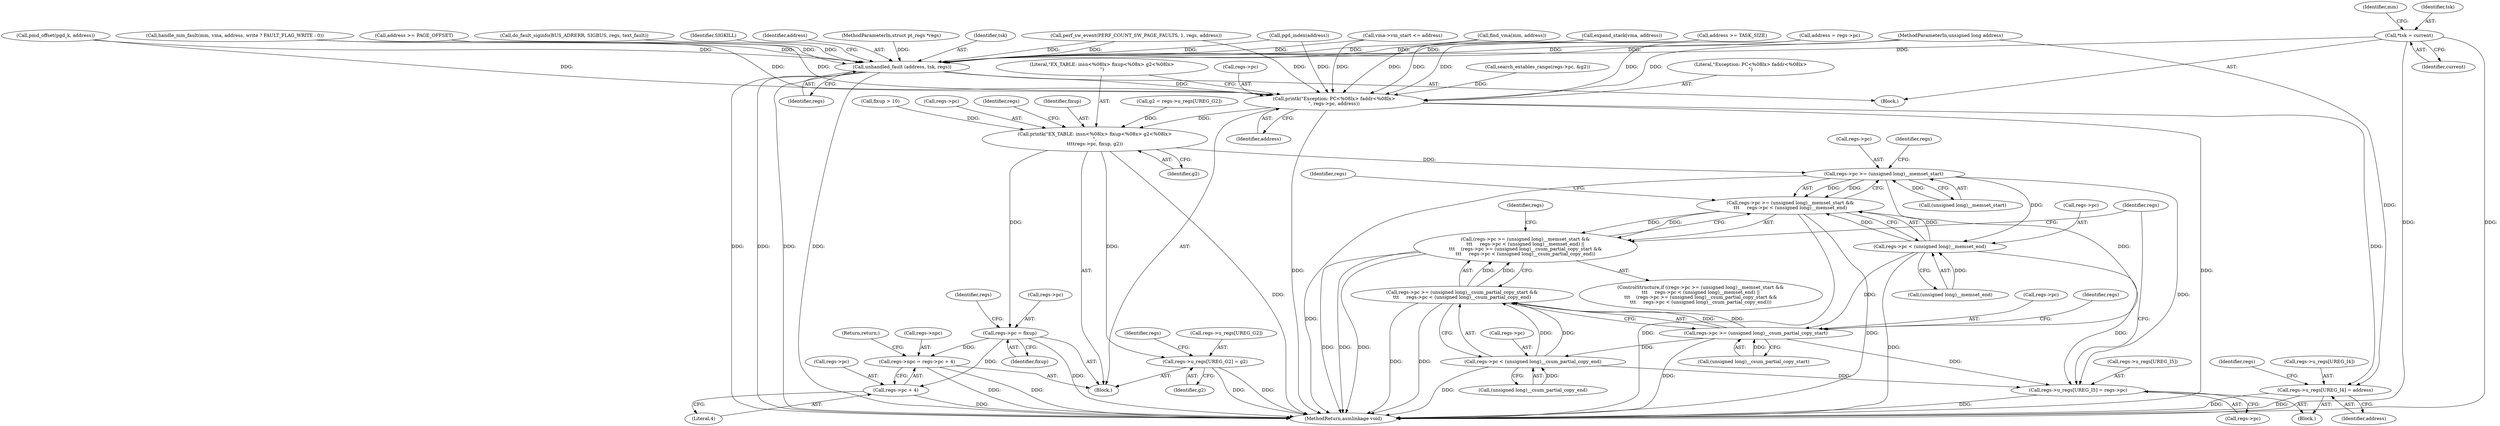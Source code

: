 digraph "0_linux_a8b0ca17b80e92faab46ee7179ba9e99ccb61233_43@pointer" {
"1000120" [label="(Call,*tsk = current)"];
"1000428" [label="(Call,unhandled_fault (address, tsk, regs))"];
"1000344" [label="(Call,printk(\"Exception: PC<%08lx> faddr<%08lx>\n\", regs->pc, address))"];
"1000350" [label="(Call,printk(\"EX_TABLE: insn<%08lx> fixup<%08x> g2<%08lx>\n\",\n\t\t\t\tregs->pc, fixup, g2))"];
"1000360" [label="(Call,regs->pc >= (unsigned long)__memset_start)"];
"1000359" [label="(Call,regs->pc >= (unsigned long)__memset_start &&\n\t\t\t     regs->pc < (unsigned long)__memset_end)"];
"1000358" [label="(Call,(regs->pc >= (unsigned long)__memset_start &&\n\t\t\t     regs->pc < (unsigned long)__memset_end) ||\n\t\t\t    (regs->pc >= (unsigned long)__csum_partial_copy_start &&\n\t\t\t     regs->pc < (unsigned long)__csum_partial_copy_end))"];
"1000367" [label="(Call,regs->pc < (unsigned long)__memset_end)"];
"1000375" [label="(Call,regs->pc >= (unsigned long)__csum_partial_copy_start)"];
"1000374" [label="(Call,regs->pc >= (unsigned long)__csum_partial_copy_start &&\n\t\t\t     regs->pc < (unsigned long)__csum_partial_copy_end)"];
"1000382" [label="(Call,regs->pc < (unsigned long)__csum_partial_copy_end)"];
"1000397" [label="(Call,regs->u_regs[UREG_I5] = regs->pc)"];
"1000406" [label="(Call,regs->u_regs[UREG_G2] = g2)"];
"1000413" [label="(Call,regs->pc = fixup)"];
"1000418" [label="(Call,regs->npc = regs->pc + 4)"];
"1000422" [label="(Call,regs->pc + 4)"];
"1000390" [label="(Call,regs->u_regs[UREG_I4] = address)"];
"1000209" [label="(Call,expand_stack(vma, address))"];
"1000116" [label="(MethodParameterIn,unsigned long address)"];
"1000361" [label="(Call,regs->pc)"];
"1000400" [label="(Identifier,regs)"];
"1000194" [label="(Call,vma->vm_start <= address)"];
"1000452" [label="(Call,do_fault_siginfo(BUS_ADRERR, SIGBUS, regs, text_fault))"];
"1000336" [label="(Call,fixup > 10)"];
"1000409" [label="(Identifier,regs)"];
"1000156" [label="(Call,address >= TASK_SIZE)"];
"1000359" [label="(Call,regs->pc >= (unsigned long)__memset_start &&\n\t\t\t     regs->pc < (unsigned long)__memset_end)"];
"1000329" [label="(Call,search_extables_range(regs->pc, &g2))"];
"1000420" [label="(Identifier,regs)"];
"1000186" [label="(Call,find_vma(mm, address))"];
"1000389" [label="(Block,)"];
"1000367" [label="(Call,regs->pc < (unsigned long)__memset_end)"];
"1000368" [label="(Call,regs->pc)"];
"1000390" [label="(Call,regs->u_regs[UREG_I4] = address)"];
"1000383" [label="(Call,regs->pc)"];
"1000406" [label="(Call,regs->u_regs[UREG_G2] = g2)"];
"1000125" [label="(Identifier,mm)"];
"1000166" [label="(Call,perf_sw_event(PERF_COUNT_SW_PAGE_FAULTS, 1, regs, address))"];
"1000386" [label="(Call,(unsigned long)__csum_partial_copy_end)"];
"1000433" [label="(Identifier,SIGKILL)"];
"1000429" [label="(Identifier,address)"];
"1000534" [label="(MethodReturn,asmlinkage void)"];
"1000120" [label="(Call,*tsk = current)"];
"1000377" [label="(Identifier,regs)"];
"1000357" [label="(ControlStructure,if ((regs->pc >= (unsigned long)__memset_start &&\n\t\t\t     regs->pc < (unsigned long)__memset_end) ||\n\t\t\t    (regs->pc >= (unsigned long)__csum_partial_copy_start &&\n\t\t\t     regs->pc < (unsigned long)__csum_partial_copy_end)))"];
"1000417" [label="(Identifier,fixup)"];
"1000344" [label="(Call,printk(\"Exception: PC<%08lx> faddr<%08lx>\n\", regs->pc, address))"];
"1000369" [label="(Identifier,regs)"];
"1000418" [label="(Call,regs->npc = regs->pc + 4)"];
"1000415" [label="(Identifier,regs)"];
"1000419" [label="(Call,regs->npc)"];
"1000397" [label="(Call,regs->u_regs[UREG_I5] = regs->pc)"];
"1000144" [label="(Call,address = regs->pc)"];
"1000364" [label="(Call,(unsigned long)__memset_start)"];
"1000345" [label="(Literal,\"Exception: PC<%08lx> faddr<%08lx>\n\")"];
"1000374" [label="(Call,regs->pc >= (unsigned long)__csum_partial_copy_start &&\n\t\t\t     regs->pc < (unsigned long)__csum_partial_copy_end)"];
"1000117" [label="(Block,)"];
"1000428" [label="(Call,unhandled_fault (address, tsk, regs))"];
"1000466" [label="(Call,pgd_index(address))"];
"1000515" [label="(Call,pmd_offset(pgd_k, address))"];
"1000431" [label="(Identifier,regs)"];
"1000375" [label="(Call,regs->pc >= (unsigned long)__csum_partial_copy_start)"];
"1000413" [label="(Call,regs->pc = fixup)"];
"1000376" [label="(Call,regs->pc)"];
"1000384" [label="(Identifier,regs)"];
"1000121" [label="(Identifier,tsk)"];
"1000351" [label="(Literal,\"EX_TABLE: insn<%08lx> fixup<%08x> g2<%08lx>\n\")"];
"1000356" [label="(Identifier,g2)"];
"1000358" [label="(Call,(regs->pc >= (unsigned long)__memset_start &&\n\t\t\t     regs->pc < (unsigned long)__memset_end) ||\n\t\t\t    (regs->pc >= (unsigned long)__csum_partial_copy_start &&\n\t\t\t     regs->pc < (unsigned long)__csum_partial_copy_end))"];
"1000382" [label="(Call,regs->pc < (unsigned long)__csum_partial_copy_end)"];
"1000407" [label="(Call,regs->u_regs[UREG_G2])"];
"1000352" [label="(Call,regs->pc)"];
"1000242" [label="(Call,handle_mm_fault(mm, vma, address, write ? FAULT_FLAG_WRITE : 0))"];
"1000346" [label="(Call,regs->pc)"];
"1000371" [label="(Call,(unsigned long)__memset_end)"];
"1000362" [label="(Identifier,regs)"];
"1000180" [label="(Call,address >= PAGE_OFFSET)"];
"1000349" [label="(Identifier,address)"];
"1000113" [label="(MethodParameterIn,struct pt_regs *regs)"];
"1000423" [label="(Call,regs->pc)"];
"1000350" [label="(Call,printk(\"EX_TABLE: insn<%08lx> fixup<%08x> g2<%08lx>\n\",\n\t\t\t\tregs->pc, fixup, g2))"];
"1000430" [label="(Identifier,tsk)"];
"1000412" [label="(Identifier,g2)"];
"1000122" [label="(Identifier,current)"];
"1000398" [label="(Call,regs->u_regs[UREG_I5])"];
"1000360" [label="(Call,regs->pc >= (unsigned long)__memset_start)"];
"1000422" [label="(Call,regs->pc + 4)"];
"1000355" [label="(Identifier,fixup)"];
"1000396" [label="(Identifier,address)"];
"1000427" [label="(Return,return;)"];
"1000393" [label="(Identifier,regs)"];
"1000426" [label="(Literal,4)"];
"1000316" [label="(Call,g2 = regs->u_regs[UREG_G2])"];
"1000339" [label="(Block,)"];
"1000379" [label="(Call,(unsigned long)__csum_partial_copy_start)"];
"1000403" [label="(Call,regs->pc)"];
"1000391" [label="(Call,regs->u_regs[UREG_I4])"];
"1000414" [label="(Call,regs->pc)"];
"1000120" -> "1000117"  [label="AST: "];
"1000120" -> "1000122"  [label="CFG: "];
"1000121" -> "1000120"  [label="AST: "];
"1000122" -> "1000120"  [label="AST: "];
"1000125" -> "1000120"  [label="CFG: "];
"1000120" -> "1000534"  [label="DDG: "];
"1000120" -> "1000534"  [label="DDG: "];
"1000120" -> "1000428"  [label="DDG: "];
"1000428" -> "1000117"  [label="AST: "];
"1000428" -> "1000431"  [label="CFG: "];
"1000429" -> "1000428"  [label="AST: "];
"1000430" -> "1000428"  [label="AST: "];
"1000431" -> "1000428"  [label="AST: "];
"1000433" -> "1000428"  [label="CFG: "];
"1000428" -> "1000534"  [label="DDG: "];
"1000428" -> "1000534"  [label="DDG: "];
"1000428" -> "1000534"  [label="DDG: "];
"1000428" -> "1000534"  [label="DDG: "];
"1000428" -> "1000344"  [label="DDG: "];
"1000186" -> "1000428"  [label="DDG: "];
"1000156" -> "1000428"  [label="DDG: "];
"1000466" -> "1000428"  [label="DDG: "];
"1000180" -> "1000428"  [label="DDG: "];
"1000209" -> "1000428"  [label="DDG: "];
"1000144" -> "1000428"  [label="DDG: "];
"1000166" -> "1000428"  [label="DDG: "];
"1000166" -> "1000428"  [label="DDG: "];
"1000194" -> "1000428"  [label="DDG: "];
"1000242" -> "1000428"  [label="DDG: "];
"1000515" -> "1000428"  [label="DDG: "];
"1000116" -> "1000428"  [label="DDG: "];
"1000452" -> "1000428"  [label="DDG: "];
"1000113" -> "1000428"  [label="DDG: "];
"1000344" -> "1000339"  [label="AST: "];
"1000344" -> "1000349"  [label="CFG: "];
"1000345" -> "1000344"  [label="AST: "];
"1000346" -> "1000344"  [label="AST: "];
"1000349" -> "1000344"  [label="AST: "];
"1000351" -> "1000344"  [label="CFG: "];
"1000344" -> "1000534"  [label="DDG: "];
"1000344" -> "1000534"  [label="DDG: "];
"1000329" -> "1000344"  [label="DDG: "];
"1000186" -> "1000344"  [label="DDG: "];
"1000156" -> "1000344"  [label="DDG: "];
"1000466" -> "1000344"  [label="DDG: "];
"1000180" -> "1000344"  [label="DDG: "];
"1000209" -> "1000344"  [label="DDG: "];
"1000144" -> "1000344"  [label="DDG: "];
"1000166" -> "1000344"  [label="DDG: "];
"1000194" -> "1000344"  [label="DDG: "];
"1000242" -> "1000344"  [label="DDG: "];
"1000515" -> "1000344"  [label="DDG: "];
"1000116" -> "1000344"  [label="DDG: "];
"1000344" -> "1000350"  [label="DDG: "];
"1000344" -> "1000390"  [label="DDG: "];
"1000350" -> "1000339"  [label="AST: "];
"1000350" -> "1000356"  [label="CFG: "];
"1000351" -> "1000350"  [label="AST: "];
"1000352" -> "1000350"  [label="AST: "];
"1000355" -> "1000350"  [label="AST: "];
"1000356" -> "1000350"  [label="AST: "];
"1000362" -> "1000350"  [label="CFG: "];
"1000350" -> "1000534"  [label="DDG: "];
"1000336" -> "1000350"  [label="DDG: "];
"1000316" -> "1000350"  [label="DDG: "];
"1000350" -> "1000360"  [label="DDG: "];
"1000350" -> "1000406"  [label="DDG: "];
"1000350" -> "1000413"  [label="DDG: "];
"1000360" -> "1000359"  [label="AST: "];
"1000360" -> "1000364"  [label="CFG: "];
"1000361" -> "1000360"  [label="AST: "];
"1000364" -> "1000360"  [label="AST: "];
"1000369" -> "1000360"  [label="CFG: "];
"1000359" -> "1000360"  [label="CFG: "];
"1000360" -> "1000534"  [label="DDG: "];
"1000360" -> "1000359"  [label="DDG: "];
"1000360" -> "1000359"  [label="DDG: "];
"1000364" -> "1000360"  [label="DDG: "];
"1000360" -> "1000367"  [label="DDG: "];
"1000360" -> "1000375"  [label="DDG: "];
"1000360" -> "1000397"  [label="DDG: "];
"1000359" -> "1000358"  [label="AST: "];
"1000359" -> "1000367"  [label="CFG: "];
"1000367" -> "1000359"  [label="AST: "];
"1000377" -> "1000359"  [label="CFG: "];
"1000358" -> "1000359"  [label="CFG: "];
"1000359" -> "1000534"  [label="DDG: "];
"1000359" -> "1000534"  [label="DDG: "];
"1000359" -> "1000358"  [label="DDG: "];
"1000359" -> "1000358"  [label="DDG: "];
"1000367" -> "1000359"  [label="DDG: "];
"1000367" -> "1000359"  [label="DDG: "];
"1000358" -> "1000357"  [label="AST: "];
"1000358" -> "1000374"  [label="CFG: "];
"1000374" -> "1000358"  [label="AST: "];
"1000393" -> "1000358"  [label="CFG: "];
"1000409" -> "1000358"  [label="CFG: "];
"1000358" -> "1000534"  [label="DDG: "];
"1000358" -> "1000534"  [label="DDG: "];
"1000358" -> "1000534"  [label="DDG: "];
"1000374" -> "1000358"  [label="DDG: "];
"1000374" -> "1000358"  [label="DDG: "];
"1000367" -> "1000371"  [label="CFG: "];
"1000368" -> "1000367"  [label="AST: "];
"1000371" -> "1000367"  [label="AST: "];
"1000367" -> "1000534"  [label="DDG: "];
"1000371" -> "1000367"  [label="DDG: "];
"1000367" -> "1000375"  [label="DDG: "];
"1000367" -> "1000397"  [label="DDG: "];
"1000375" -> "1000374"  [label="AST: "];
"1000375" -> "1000379"  [label="CFG: "];
"1000376" -> "1000375"  [label="AST: "];
"1000379" -> "1000375"  [label="AST: "];
"1000384" -> "1000375"  [label="CFG: "];
"1000374" -> "1000375"  [label="CFG: "];
"1000375" -> "1000534"  [label="DDG: "];
"1000375" -> "1000374"  [label="DDG: "];
"1000375" -> "1000374"  [label="DDG: "];
"1000379" -> "1000375"  [label="DDG: "];
"1000375" -> "1000382"  [label="DDG: "];
"1000375" -> "1000397"  [label="DDG: "];
"1000374" -> "1000382"  [label="CFG: "];
"1000382" -> "1000374"  [label="AST: "];
"1000374" -> "1000534"  [label="DDG: "];
"1000374" -> "1000534"  [label="DDG: "];
"1000382" -> "1000374"  [label="DDG: "];
"1000382" -> "1000374"  [label="DDG: "];
"1000382" -> "1000386"  [label="CFG: "];
"1000383" -> "1000382"  [label="AST: "];
"1000386" -> "1000382"  [label="AST: "];
"1000382" -> "1000534"  [label="DDG: "];
"1000386" -> "1000382"  [label="DDG: "];
"1000382" -> "1000397"  [label="DDG: "];
"1000397" -> "1000389"  [label="AST: "];
"1000397" -> "1000403"  [label="CFG: "];
"1000398" -> "1000397"  [label="AST: "];
"1000403" -> "1000397"  [label="AST: "];
"1000409" -> "1000397"  [label="CFG: "];
"1000397" -> "1000534"  [label="DDG: "];
"1000406" -> "1000339"  [label="AST: "];
"1000406" -> "1000412"  [label="CFG: "];
"1000407" -> "1000406"  [label="AST: "];
"1000412" -> "1000406"  [label="AST: "];
"1000415" -> "1000406"  [label="CFG: "];
"1000406" -> "1000534"  [label="DDG: "];
"1000406" -> "1000534"  [label="DDG: "];
"1000413" -> "1000339"  [label="AST: "];
"1000413" -> "1000417"  [label="CFG: "];
"1000414" -> "1000413"  [label="AST: "];
"1000417" -> "1000413"  [label="AST: "];
"1000420" -> "1000413"  [label="CFG: "];
"1000413" -> "1000534"  [label="DDG: "];
"1000413" -> "1000418"  [label="DDG: "];
"1000413" -> "1000422"  [label="DDG: "];
"1000418" -> "1000339"  [label="AST: "];
"1000418" -> "1000422"  [label="CFG: "];
"1000419" -> "1000418"  [label="AST: "];
"1000422" -> "1000418"  [label="AST: "];
"1000427" -> "1000418"  [label="CFG: "];
"1000418" -> "1000534"  [label="DDG: "];
"1000418" -> "1000534"  [label="DDG: "];
"1000422" -> "1000426"  [label="CFG: "];
"1000423" -> "1000422"  [label="AST: "];
"1000426" -> "1000422"  [label="AST: "];
"1000422" -> "1000534"  [label="DDG: "];
"1000390" -> "1000389"  [label="AST: "];
"1000390" -> "1000396"  [label="CFG: "];
"1000391" -> "1000390"  [label="AST: "];
"1000396" -> "1000390"  [label="AST: "];
"1000400" -> "1000390"  [label="CFG: "];
"1000390" -> "1000534"  [label="DDG: "];
"1000390" -> "1000534"  [label="DDG: "];
"1000116" -> "1000390"  [label="DDG: "];
}
